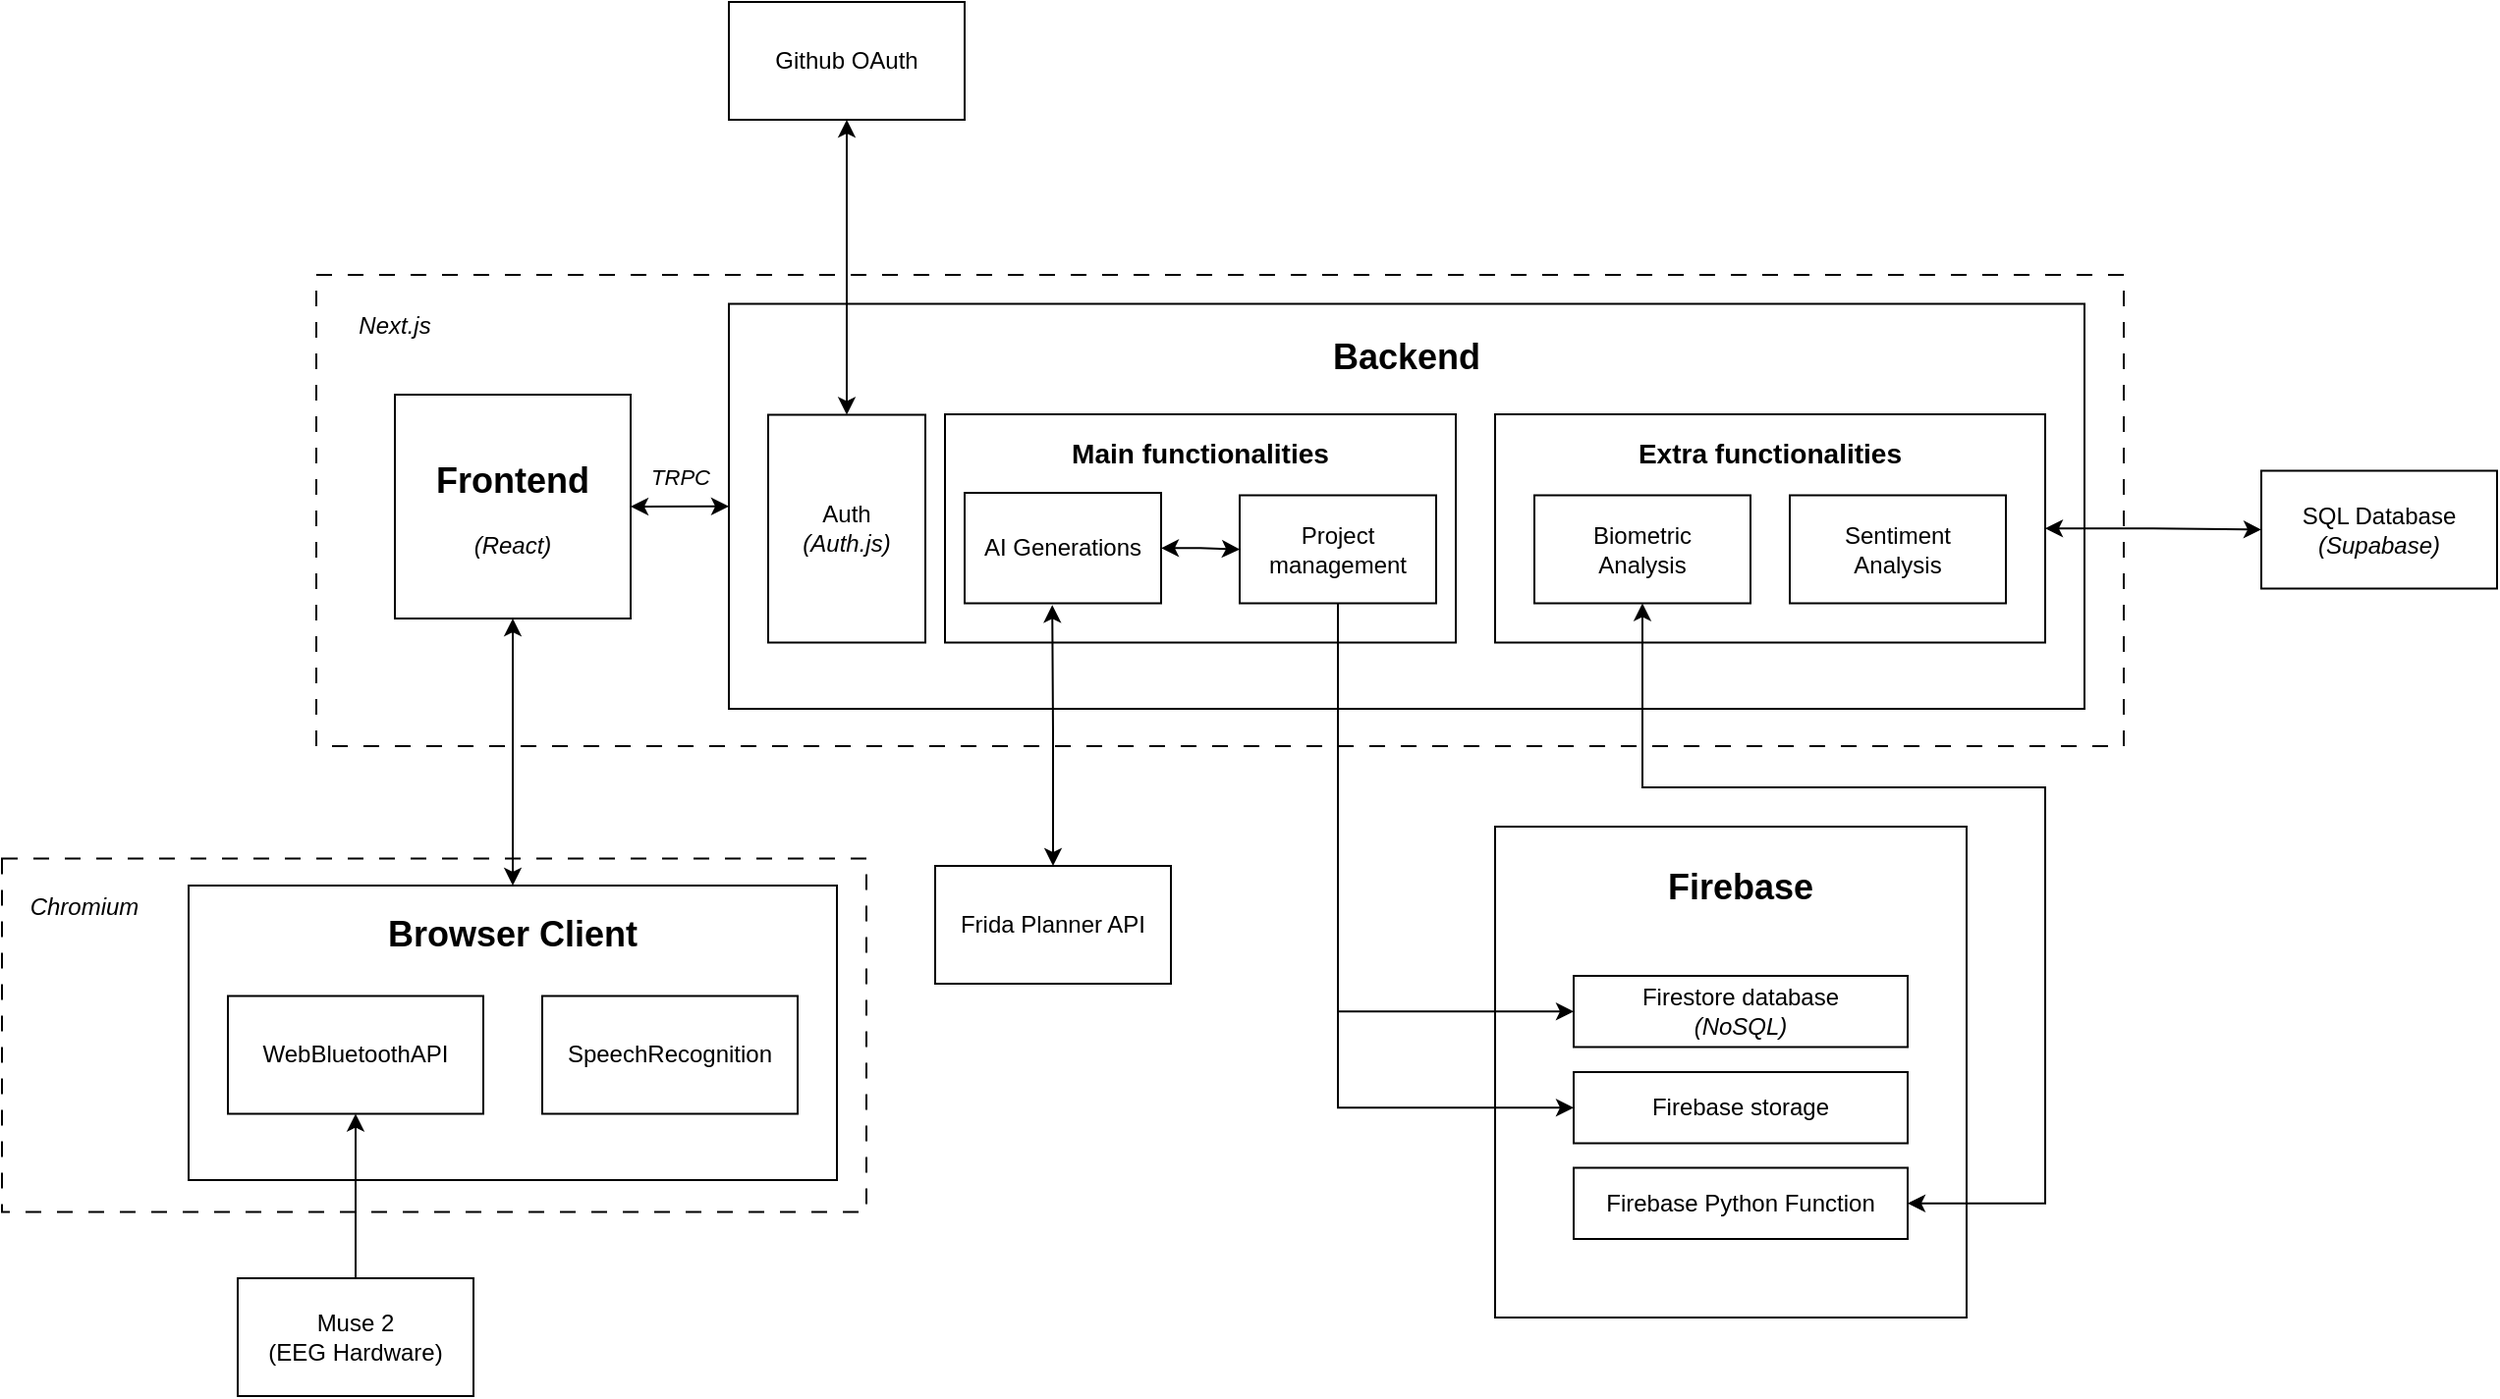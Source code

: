 <mxfile version="26.1.0">
  <diagram name="Page-1" id="2u5XQ1TVpz-50JPjkIr8">
    <mxGraphModel dx="3956" dy="762" grid="1" gridSize="10" guides="1" tooltips="1" connect="1" arrows="1" fold="1" page="1" pageScale="1" pageWidth="850" pageHeight="1100" math="0" shadow="0">
      <root>
        <mxCell id="0" />
        <mxCell id="1" parent="0" />
        <mxCell id="brTsUfv8YviJoIx6LNV7-11" value="" style="rounded=0;whiteSpace=wrap;html=1;" vertex="1" parent="1">
          <mxGeometry x="660" y="580" width="240" height="250" as="geometry" />
        </mxCell>
        <mxCell id="o_S3ILkpT6AB_PazXlzC-28" value="" style="rounded=0;whiteSpace=wrap;html=1;fillColor=none;dashed=1;dashPattern=8 8;" parent="1" vertex="1">
          <mxGeometry x="-100" y="596.25" width="440" height="180" as="geometry" />
        </mxCell>
        <mxCell id="o_S3ILkpT6AB_PazXlzC-3" value="" style="rounded=0;whiteSpace=wrap;html=1;fillColor=none;dashed=1;dashPattern=8 8;" parent="1" vertex="1">
          <mxGeometry x="60" y="299" width="920" height="240" as="geometry" />
        </mxCell>
        <mxCell id="o_S3ILkpT6AB_PazXlzC-17" style="edgeStyle=orthogonalEdgeStyle;rounded=0;orthogonalLoop=1;jettySize=auto;html=1;entryX=0.5;entryY=0;entryDx=0;entryDy=0;startArrow=classic;startFill=1;" parent="1" source="o_S3ILkpT6AB_PazXlzC-1" target="o_S3ILkpT6AB_PazXlzC-16" edge="1">
          <mxGeometry relative="1" as="geometry">
            <Array as="points" />
          </mxGeometry>
        </mxCell>
        <mxCell id="o_S3ILkpT6AB_PazXlzC-1" value="" style="rounded=0;whiteSpace=wrap;html=1;" parent="1" vertex="1">
          <mxGeometry x="100" y="360" width="120" height="114" as="geometry" />
        </mxCell>
        <mxCell id="o_S3ILkpT6AB_PazXlzC-2" value="" style="rounded=0;whiteSpace=wrap;html=1;" parent="1" vertex="1">
          <mxGeometry x="270" y="313.75" width="690" height="206.25" as="geometry" />
        </mxCell>
        <mxCell id="o_S3ILkpT6AB_PazXlzC-4" value="Next.js" style="text;html=1;align=center;verticalAlign=middle;whiteSpace=wrap;rounded=0;fontStyle=2" parent="1" vertex="1">
          <mxGeometry x="70" y="310" width="60" height="30" as="geometry" />
        </mxCell>
        <mxCell id="o_S3ILkpT6AB_PazXlzC-5" value="&lt;i&gt;TRPC&lt;/i&gt;" style="endArrow=classic;startArrow=classic;html=1;rounded=0;exitX=1;exitY=0.5;exitDx=0;exitDy=0;entryX=0;entryY=0.5;entryDx=0;entryDy=0;" parent="1" source="o_S3ILkpT6AB_PazXlzC-1" target="o_S3ILkpT6AB_PazXlzC-2" edge="1">
          <mxGeometry y="15" width="50" height="50" relative="1" as="geometry">
            <mxPoint x="350" y="440" as="sourcePoint" />
            <mxPoint x="400" y="390" as="targetPoint" />
            <mxPoint as="offset" />
          </mxGeometry>
        </mxCell>
        <mxCell id="o_S3ILkpT6AB_PazXlzC-6" value="&lt;h2&gt;Backend&lt;/h2&gt;" style="text;html=1;align=center;verticalAlign=middle;whiteSpace=wrap;rounded=0;" parent="1" vertex="1">
          <mxGeometry x="560" y="326.25" width="110" height="30" as="geometry" />
        </mxCell>
        <mxCell id="o_S3ILkpT6AB_PazXlzC-7" value="&lt;div&gt;&lt;br&gt;&lt;/div&gt;" style="rounded=0;whiteSpace=wrap;html=1;" parent="1" vertex="1">
          <mxGeometry x="380" y="370" width="260" height="116.25" as="geometry" />
        </mxCell>
        <mxCell id="o_S3ILkpT6AB_PazXlzC-41" value="" style="edgeStyle=orthogonalEdgeStyle;rounded=0;orthogonalLoop=1;jettySize=auto;html=1;startArrow=classic;startFill=1;" parent="1" source="o_S3ILkpT6AB_PazXlzC-14" target="o_S3ILkpT6AB_PazXlzC-15" edge="1">
          <mxGeometry relative="1" as="geometry" />
        </mxCell>
        <mxCell id="o_S3ILkpT6AB_PazXlzC-14" value="AI Generations" style="rounded=0;whiteSpace=wrap;html=1;" parent="1" vertex="1">
          <mxGeometry x="390" y="410" width="100" height="56.25" as="geometry" />
        </mxCell>
        <mxCell id="brTsUfv8YviJoIx6LNV7-4" style="edgeStyle=orthogonalEdgeStyle;rounded=0;orthogonalLoop=1;jettySize=auto;html=1;entryX=0;entryY=0.5;entryDx=0;entryDy=0;" edge="1" parent="1" source="o_S3ILkpT6AB_PazXlzC-15" target="o_S3ILkpT6AB_PazXlzC-31">
          <mxGeometry relative="1" as="geometry">
            <Array as="points">
              <mxPoint x="580" y="674" />
            </Array>
          </mxGeometry>
        </mxCell>
        <mxCell id="brTsUfv8YviJoIx6LNV7-5" style="edgeStyle=orthogonalEdgeStyle;rounded=0;orthogonalLoop=1;jettySize=auto;html=1;entryX=0;entryY=0.5;entryDx=0;entryDy=0;" edge="1" parent="1" source="o_S3ILkpT6AB_PazXlzC-15" target="o_S3ILkpT6AB_PazXlzC-34">
          <mxGeometry relative="1" as="geometry">
            <Array as="points">
              <mxPoint x="580" y="723" />
            </Array>
          </mxGeometry>
        </mxCell>
        <mxCell id="o_S3ILkpT6AB_PazXlzC-15" value="Project management" style="rounded=0;whiteSpace=wrap;html=1;" parent="1" vertex="1">
          <mxGeometry x="530" y="411.25" width="100" height="55" as="geometry" />
        </mxCell>
        <mxCell id="o_S3ILkpT6AB_PazXlzC-16" value="" style="rounded=0;whiteSpace=wrap;html=1;" parent="1" vertex="1">
          <mxGeometry x="-5" y="610" width="330" height="150" as="geometry" />
        </mxCell>
        <mxCell id="o_S3ILkpT6AB_PazXlzC-19" value="WebBluetoothAPI" style="rounded=0;whiteSpace=wrap;html=1;" parent="1" vertex="1">
          <mxGeometry x="15" y="666.25" width="130" height="60" as="geometry" />
        </mxCell>
        <mxCell id="o_S3ILkpT6AB_PazXlzC-23" value="" style="edgeStyle=orthogonalEdgeStyle;rounded=0;orthogonalLoop=1;jettySize=auto;html=1;" parent="1" source="o_S3ILkpT6AB_PazXlzC-22" target="o_S3ILkpT6AB_PazXlzC-19" edge="1">
          <mxGeometry relative="1" as="geometry" />
        </mxCell>
        <mxCell id="o_S3ILkpT6AB_PazXlzC-22" value="Muse 2&lt;div&gt;(EEG Hardware)&lt;/div&gt;" style="rounded=0;whiteSpace=wrap;html=1;" parent="1" vertex="1">
          <mxGeometry x="20" y="810" width="120" height="60" as="geometry" />
        </mxCell>
        <mxCell id="o_S3ILkpT6AB_PazXlzC-24" value="Firebase Python Function" style="rounded=0;whiteSpace=wrap;html=1;" parent="1" vertex="1">
          <mxGeometry x="700" y="753.75" width="170" height="36.25" as="geometry" />
        </mxCell>
        <mxCell id="o_S3ILkpT6AB_PazXlzC-26" value="SpeechRecognition" style="rounded=0;whiteSpace=wrap;html=1;" parent="1" vertex="1">
          <mxGeometry x="175" y="666.25" width="130" height="60" as="geometry" />
        </mxCell>
        <mxCell id="o_S3ILkpT6AB_PazXlzC-31" value="Firestore database&lt;div&gt;&lt;i&gt;(NoSQL)&lt;/i&gt;&lt;/div&gt;" style="rounded=0;whiteSpace=wrap;html=1;" parent="1" vertex="1">
          <mxGeometry x="700" y="656" width="170" height="36.25" as="geometry" />
        </mxCell>
        <mxCell id="o_S3ILkpT6AB_PazXlzC-34" value="Firebase storage" style="rounded=0;whiteSpace=wrap;html=1;" parent="1" vertex="1">
          <mxGeometry x="700" y="705" width="170" height="36.25" as="geometry" />
        </mxCell>
        <mxCell id="o_S3ILkpT6AB_PazXlzC-37" value="Frida Planner API" style="rounded=0;whiteSpace=wrap;html=1;" parent="1" vertex="1">
          <mxGeometry x="375" y="600" width="120" height="60" as="geometry" />
        </mxCell>
        <mxCell id="o_S3ILkpT6AB_PazXlzC-39" value="&lt;div&gt;Auth&lt;/div&gt;&lt;div&gt;&lt;i&gt;(Auth.js)&lt;/i&gt;&lt;/div&gt;" style="rounded=0;whiteSpace=wrap;html=1;align=center;verticalAlign=middle;" parent="1" vertex="1">
          <mxGeometry x="290" y="370.25" width="80" height="116" as="geometry" />
        </mxCell>
        <mxCell id="o_S3ILkpT6AB_PazXlzC-43" style="edgeStyle=orthogonalEdgeStyle;rounded=0;orthogonalLoop=1;jettySize=auto;html=1;startArrow=classic;startFill=1;exitX=0.5;exitY=1;exitDx=0;exitDy=0;entryX=0.5;entryY=0;entryDx=0;entryDy=0;" parent="1" source="o_S3ILkpT6AB_PazXlzC-42" target="o_S3ILkpT6AB_PazXlzC-39" edge="1">
          <mxGeometry relative="1" as="geometry">
            <Array as="points">
              <mxPoint x="330" y="290" />
              <mxPoint x="330" y="290" />
            </Array>
          </mxGeometry>
        </mxCell>
        <mxCell id="o_S3ILkpT6AB_PazXlzC-42" value="Github OAuth" style="rounded=0;whiteSpace=wrap;html=1;" parent="1" vertex="1">
          <mxGeometry x="270" y="160" width="120" height="60" as="geometry" />
        </mxCell>
        <mxCell id="o_S3ILkpT6AB_PazXlzC-44" value="SQL Database&lt;div&gt;&lt;i&gt;(Supabase)&lt;/i&gt;&lt;/div&gt;" style="rounded=0;whiteSpace=wrap;html=1;" parent="1" vertex="1">
          <mxGeometry x="1050" y="398.75" width="120" height="60" as="geometry" />
        </mxCell>
        <mxCell id="brTsUfv8YviJoIx6LNV7-1" value="&lt;div&gt;&lt;br&gt;&lt;/div&gt;" style="rounded=0;whiteSpace=wrap;html=1;" vertex="1" parent="1">
          <mxGeometry x="660" y="370" width="280" height="116.25" as="geometry" />
        </mxCell>
        <mxCell id="o_S3ILkpT6AB_PazXlzC-10" value="Biometric&lt;div&gt;Analysis&lt;/div&gt;" style="rounded=0;whiteSpace=wrap;html=1;" parent="1" vertex="1">
          <mxGeometry x="680" y="411.25" width="110" height="55" as="geometry" />
        </mxCell>
        <mxCell id="brTsUfv8YviJoIx6LNV7-16" style="edgeStyle=orthogonalEdgeStyle;rounded=0;orthogonalLoop=1;jettySize=auto;html=1;entryX=0;entryY=0.5;entryDx=0;entryDy=0;startArrow=classic;startFill=1;exitX=1;exitY=0.5;exitDx=0;exitDy=0;" edge="1" parent="1" source="brTsUfv8YviJoIx6LNV7-1" target="o_S3ILkpT6AB_PazXlzC-44">
          <mxGeometry relative="1" as="geometry">
            <mxPoint x="1020" y="390" as="sourcePoint" />
          </mxGeometry>
        </mxCell>
        <mxCell id="brTsUfv8YviJoIx6LNV7-3" style="edgeStyle=orthogonalEdgeStyle;rounded=0;orthogonalLoop=1;jettySize=auto;html=1;entryX=0.446;entryY=1.016;entryDx=0;entryDy=0;entryPerimeter=0;startArrow=classic;startFill=1;" edge="1" parent="1" source="o_S3ILkpT6AB_PazXlzC-37" target="o_S3ILkpT6AB_PazXlzC-14">
          <mxGeometry relative="1" as="geometry" />
        </mxCell>
        <mxCell id="brTsUfv8YviJoIx6LNV7-8" value="&lt;h2&gt;Browser Client&lt;/h2&gt;" style="text;html=1;align=center;verticalAlign=middle;whiteSpace=wrap;rounded=0;" vertex="1" parent="1">
          <mxGeometry x="60" y="620" width="200" height="30" as="geometry" />
        </mxCell>
        <mxCell id="brTsUfv8YviJoIx6LNV7-9" value="&lt;h2&gt;Firebase&lt;/h2&gt;" style="text;html=1;align=center;verticalAlign=middle;whiteSpace=wrap;rounded=0;" vertex="1" parent="1">
          <mxGeometry x="730" y="596.25" width="110" height="30" as="geometry" />
        </mxCell>
        <mxCell id="brTsUfv8YviJoIx6LNV7-12" value="&lt;h3&gt;Main functionalities&lt;/h3&gt;" style="text;html=1;align=center;verticalAlign=middle;whiteSpace=wrap;rounded=0;" vertex="1" parent="1">
          <mxGeometry x="430" y="375.25" width="160" height="30" as="geometry" />
        </mxCell>
        <mxCell id="brTsUfv8YviJoIx6LNV7-13" value="&lt;h3&gt;Extra functionalities&lt;/h3&gt;" style="text;html=1;align=center;verticalAlign=middle;whiteSpace=wrap;rounded=0;" vertex="1" parent="1">
          <mxGeometry x="720" y="375.25" width="160" height="30" as="geometry" />
        </mxCell>
        <mxCell id="brTsUfv8YviJoIx6LNV7-15" value="Chromium" style="text;html=1;align=center;verticalAlign=middle;whiteSpace=wrap;rounded=0;fontStyle=2" vertex="1" parent="1">
          <mxGeometry x="-88" y="606" width="60" height="30" as="geometry" />
        </mxCell>
        <mxCell id="brTsUfv8YviJoIx6LNV7-7" style="edgeStyle=orthogonalEdgeStyle;rounded=0;orthogonalLoop=1;jettySize=auto;html=1;entryX=1;entryY=0.5;entryDx=0;entryDy=0;exitX=0.5;exitY=1;exitDx=0;exitDy=0;startArrow=classic;startFill=1;" edge="1" parent="1">
          <mxGeometry relative="1" as="geometry">
            <mxPoint x="734.99" y="466.25" as="sourcePoint" />
            <mxPoint x="869.99" y="771.875" as="targetPoint" />
            <Array as="points">
              <mxPoint x="735" y="560" />
              <mxPoint x="940" y="560" />
              <mxPoint x="940" y="772" />
            </Array>
          </mxGeometry>
        </mxCell>
        <mxCell id="brTsUfv8YviJoIx6LNV7-17" value="Sentiment&lt;div&gt;Analysis&lt;/div&gt;" style="rounded=0;whiteSpace=wrap;html=1;" vertex="1" parent="1">
          <mxGeometry x="810" y="411.25" width="110" height="55" as="geometry" />
        </mxCell>
        <mxCell id="brTsUfv8YviJoIx6LNV7-18" value="&lt;h2&gt;Frontend&lt;/h2&gt;&lt;p&gt;&lt;i&gt;(React)&lt;/i&gt;&lt;/p&gt;" style="text;html=1;align=center;verticalAlign=middle;whiteSpace=wrap;rounded=0;" vertex="1" parent="1">
          <mxGeometry x="105" y="381.88" width="110" height="70" as="geometry" />
        </mxCell>
      </root>
    </mxGraphModel>
  </diagram>
</mxfile>
